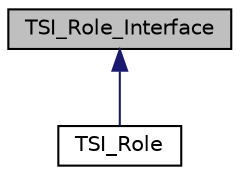 digraph "TSI_Role_Interface"
{
  edge [fontname="Helvetica",fontsize="10",labelfontname="Helvetica",labelfontsize="10"];
  node [fontname="Helvetica",fontsize="10",shape=record];
  Node0 [label="TSI_Role_Interface",height=0.2,width=0.4,color="black", fillcolor="grey75", style="filled", fontcolor="black"];
  Node0 -> Node1 [dir="back",color="midnightblue",fontsize="10",style="solid",fontname="Helvetica"];
  Node1 [label="TSI_Role",height=0.2,width=0.4,color="black", fillcolor="white", style="filled",URL="$db/d00/class_t_s_i___client_1_1_models_1_1_t_s_i___role.html"];
}
